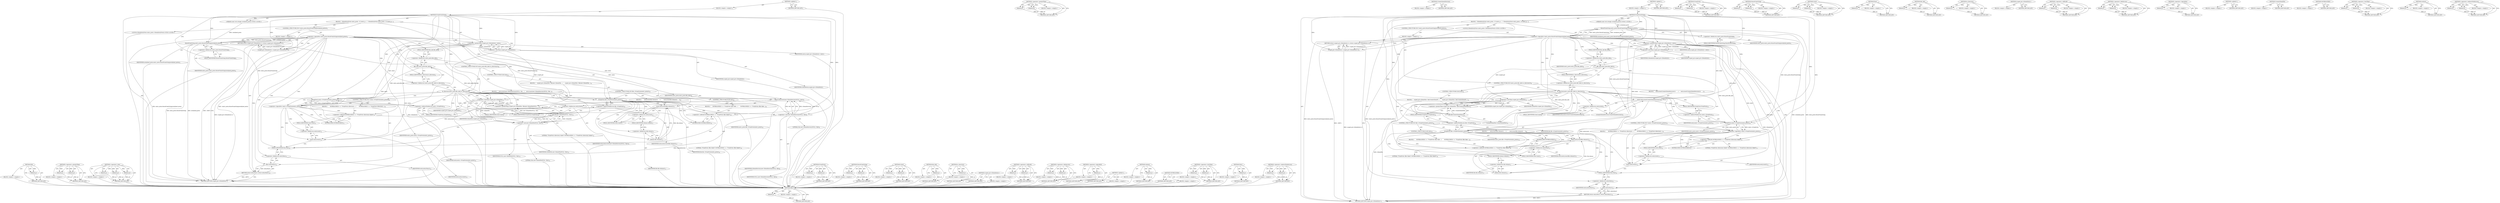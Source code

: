 digraph "&lt;operator&gt;.indirectFieldAccess" {
vulnerable_188 [label=<(METHOD,file)>];
vulnerable_189 [label=<(PARAM,p1)>];
vulnerable_190 [label=<(BLOCK,&lt;empty&gt;,&lt;empty&gt;)>];
vulnerable_191 [label=<(METHOD_RETURN,ANY)>];
vulnerable_141 [label=<(METHOD,&lt;operator&gt;.greaterThan)>];
vulnerable_142 [label=<(PARAM,p1)>];
vulnerable_143 [label=<(PARAM,p2)>];
vulnerable_144 [label=<(BLOCK,&lt;empty&gt;,&lt;empty&gt;)>];
vulnerable_145 [label=<(METHOD_RETURN,ANY)>];
vulnerable_164 [label=<(METHOD,&lt;operator&gt;.new)>];
vulnerable_165 [label=<(PARAM,p1)>];
vulnerable_166 [label=<(PARAM,p2)>];
vulnerable_167 [label=<(PARAM,p3)>];
vulnerable_168 [label=<(BLOCK,&lt;empty&gt;,&lt;empty&gt;)>];
vulnerable_169 [label=<(METHOD_RETURN,ANY)>];
vulnerable_6 [label=<(METHOD,&lt;global&gt;)<SUB>1</SUB>>];
vulnerable_7 [label=<(BLOCK,&lt;empty&gt;,&lt;empty&gt;)<SUB>1</SUB>>];
vulnerable_8 [label=<(METHOD,FromProtoString)<SUB>1</SUB>>];
vulnerable_9 [label="<(PARAM,const std::string&amp; serialized_proto)<SUB>2</SUB>>"];
vulnerable_10 [label=<(BLOCK,{
  GDataEntryProto entry_proto;
  if (!entry_p...,{
  GDataEntryProto entry_proto;
  if (!entry_p...)<SUB>2</SUB>>];
vulnerable_11 [label="<(LOCAL,GDataEntryProto entry_proto: GDataEntryProto)<SUB>3</SUB>>"];
vulnerable_12 [label=<(CONTROL_STRUCTURE,IF,if (!entry_proto.ParseFromString(serialized_proto)))<SUB>4</SUB>>];
vulnerable_13 [label=<(&lt;operator&gt;.logicalNot,!entry_proto.ParseFromString(serialized_proto))<SUB>4</SUB>>];
vulnerable_14 [label=<(ParseFromString,entry_proto.ParseFromString(serialized_proto))<SUB>4</SUB>>];
vulnerable_15 [label=<(&lt;operator&gt;.fieldAccess,entry_proto.ParseFromString)<SUB>4</SUB>>];
vulnerable_16 [label=<(IDENTIFIER,entry_proto,entry_proto.ParseFromString(serialized_proto))<SUB>4</SUB>>];
vulnerable_17 [label=<(FIELD_IDENTIFIER,ParseFromString,ParseFromString)<SUB>4</SUB>>];
vulnerable_18 [label=<(IDENTIFIER,serialized_proto,entry_proto.ParseFromString(serialized_proto))<SUB>4</SUB>>];
vulnerable_19 [label=<(BLOCK,&lt;empty&gt;,&lt;empty&gt;)<SUB>5</SUB>>];
vulnerable_20 [label=<(RETURN,return scoped_ptr&lt;GDataEntry&gt;();,return scoped_ptr&lt;GDataEntry&gt;();)<SUB>5</SUB>>];
vulnerable_21 [label=<(scoped_ptr&lt;GDataEntry&gt;,scoped_ptr&lt;GDataEntry&gt;())<SUB>5</SUB>>];
vulnerable_22 [label=<(&lt;operator&gt;.greaterThan,scoped_ptr&lt;GDataEntry&gt; entry)<SUB>7</SUB>>];
vulnerable_23 [label=<(&lt;operator&gt;.lessThan,scoped_ptr&lt;GDataEntry)<SUB>7</SUB>>];
vulnerable_24 [label=<(IDENTIFIER,scoped_ptr,scoped_ptr&lt;GDataEntry)<SUB>7</SUB>>];
vulnerable_25 [label=<(IDENTIFIER,GDataEntry,scoped_ptr&lt;GDataEntry)<SUB>7</SUB>>];
vulnerable_26 [label=<(IDENTIFIER,entry,scoped_ptr&lt;GDataEntry&gt; entry)<SUB>7</SUB>>];
vulnerable_27 [label=<(CONTROL_STRUCTURE,IF,if (entry_proto.file_info().is_directory()))<SUB>8</SUB>>];
vulnerable_28 [label=<(is_directory,entry_proto.file_info().is_directory())<SUB>8</SUB>>];
vulnerable_29 [label=<(&lt;operator&gt;.fieldAccess,entry_proto.file_info().is_directory)<SUB>8</SUB>>];
vulnerable_30 [label=<(file_info,entry_proto.file_info())<SUB>8</SUB>>];
vulnerable_31 [label=<(&lt;operator&gt;.fieldAccess,entry_proto.file_info)<SUB>8</SUB>>];
vulnerable_32 [label=<(IDENTIFIER,entry_proto,entry_proto.file_info())<SUB>8</SUB>>];
vulnerable_33 [label=<(FIELD_IDENTIFIER,file_info,file_info)<SUB>8</SUB>>];
vulnerable_34 [label=<(FIELD_IDENTIFIER,is_directory,is_directory)<SUB>8</SUB>>];
vulnerable_35 [label=<(BLOCK,{
    entry.reset(new GDataDirectory(NULL, this...,{
    entry.reset(new GDataDirectory(NULL, this...)<SUB>8</SUB>>];
vulnerable_36 [label=<(reset,entry.reset(new GDataDirectory(NULL, this)))<SUB>9</SUB>>];
vulnerable_37 [label=<(&lt;operator&gt;.fieldAccess,entry.reset)<SUB>9</SUB>>];
vulnerable_38 [label=<(IDENTIFIER,entry,entry.reset(new GDataDirectory(NULL, this)))<SUB>9</SUB>>];
vulnerable_39 [label=<(FIELD_IDENTIFIER,reset,reset)<SUB>9</SUB>>];
vulnerable_40 [label=<(&lt;operator&gt;.new,new GDataDirectory(NULL, this))<SUB>9</SUB>>];
vulnerable_41 [label=<(IDENTIFIER,GDataDirectory,new GDataDirectory(NULL, this))<SUB>9</SUB>>];
vulnerable_42 [label=<(IDENTIFIER,NULL,new GDataDirectory(NULL, this))<SUB>9</SUB>>];
vulnerable_43 [label=<(LITERAL,this,new GDataDirectory(NULL, this))<SUB>9</SUB>>];
vulnerable_44 [label=<(CONTROL_STRUCTURE,IF,if (!entry-&gt;FromProto(entry_proto)))<SUB>10</SUB>>];
vulnerable_45 [label=<(&lt;operator&gt;.logicalNot,!entry-&gt;FromProto(entry_proto))<SUB>10</SUB>>];
vulnerable_46 [label=<(FromProto,entry-&gt;FromProto(entry_proto))<SUB>10</SUB>>];
vulnerable_47 [label=<(&lt;operator&gt;.indirectFieldAccess,entry-&gt;FromProto)<SUB>10</SUB>>];
vulnerable_48 [label=<(IDENTIFIER,entry,entry-&gt;FromProto(entry_proto))<SUB>10</SUB>>];
vulnerable_49 [label=<(FIELD_IDENTIFIER,FromProto,FromProto)<SUB>10</SUB>>];
vulnerable_50 [label=<(IDENTIFIER,entry_proto,entry-&gt;FromProto(entry_proto))<SUB>10</SUB>>];
vulnerable_51 [label=<(BLOCK,{
       NOTREACHED() &lt;&lt; &quot;FromProto (directory)...,{
       NOTREACHED() &lt;&lt; &quot;FromProto (directory)...)<SUB>10</SUB>>];
vulnerable_52 [label=<(&lt;operator&gt;.shiftLeft,NOTREACHED() &lt;&lt; &quot;FromProto (directory) failed&quot;)<SUB>11</SUB>>];
vulnerable_53 [label=<(NOTREACHED,NOTREACHED())<SUB>11</SUB>>];
vulnerable_54 [label=<(LITERAL,&quot;FromProto (directory) failed&quot;,NOTREACHED() &lt;&lt; &quot;FromProto (directory) failed&quot;)<SUB>11</SUB>>];
vulnerable_55 [label=<(reset,entry.reset())<SUB>12</SUB>>];
vulnerable_56 [label=<(&lt;operator&gt;.fieldAccess,entry.reset)<SUB>12</SUB>>];
vulnerable_57 [label=<(IDENTIFIER,entry,entry.reset())<SUB>12</SUB>>];
vulnerable_58 [label=<(FIELD_IDENTIFIER,reset,reset)<SUB>12</SUB>>];
vulnerable_59 [label=<(CONTROL_STRUCTURE,ELSE,else)<SUB>14</SUB>>];
vulnerable_60 [label=<(BLOCK,{
    scoped_ptr&lt;GDataFile&gt; file(new GDataFile(...,{
    scoped_ptr&lt;GDataFile&gt; file(new GDataFile(...)<SUB>14</SUB>>];
vulnerable_61 [label=<(&lt;operator&gt;.greaterThan,scoped_ptr&lt;GDataFile&gt; file(new GDataFile(NULL, ...)<SUB>15</SUB>>];
vulnerable_62 [label=<(&lt;operator&gt;.lessThan,scoped_ptr&lt;GDataFile)<SUB>15</SUB>>];
vulnerable_63 [label=<(IDENTIFIER,scoped_ptr,scoped_ptr&lt;GDataFile)<SUB>15</SUB>>];
vulnerable_64 [label=<(IDENTIFIER,GDataFile,scoped_ptr&lt;GDataFile)<SUB>15</SUB>>];
vulnerable_65 [label=<(file,file(new GDataFile(NULL, this)))<SUB>15</SUB>>];
vulnerable_66 [label=<(&lt;operator&gt;.new,new GDataFile(NULL, this))<SUB>15</SUB>>];
vulnerable_67 [label=<(IDENTIFIER,GDataFile,new GDataFile(NULL, this))<SUB>15</SUB>>];
vulnerable_68 [label=<(IDENTIFIER,NULL,new GDataFile(NULL, this))<SUB>15</SUB>>];
vulnerable_69 [label=<(LITERAL,this,new GDataFile(NULL, this))<SUB>15</SUB>>];
vulnerable_70 [label=<(CONTROL_STRUCTURE,IF,if (file-&gt;FromProto(entry_proto)))<SUB>16</SUB>>];
vulnerable_71 [label=<(FromProto,file-&gt;FromProto(entry_proto))<SUB>16</SUB>>];
vulnerable_72 [label=<(&lt;operator&gt;.indirectFieldAccess,file-&gt;FromProto)<SUB>16</SUB>>];
vulnerable_73 [label=<(IDENTIFIER,file,file-&gt;FromProto(entry_proto))<SUB>16</SUB>>];
vulnerable_74 [label=<(FIELD_IDENTIFIER,FromProto,FromProto)<SUB>16</SUB>>];
vulnerable_75 [label=<(IDENTIFIER,entry_proto,file-&gt;FromProto(entry_proto))<SUB>16</SUB>>];
vulnerable_76 [label=<(BLOCK,{
       entry.reset(file.release());
    },{
       entry.reset(file.release());
    })<SUB>16</SUB>>];
vulnerable_77 [label=<(reset,entry.reset(file.release()))<SUB>17</SUB>>];
vulnerable_78 [label=<(&lt;operator&gt;.fieldAccess,entry.reset)<SUB>17</SUB>>];
vulnerable_79 [label=<(IDENTIFIER,entry,entry.reset(file.release()))<SUB>17</SUB>>];
vulnerable_80 [label=<(FIELD_IDENTIFIER,reset,reset)<SUB>17</SUB>>];
vulnerable_81 [label=<(release,file.release())<SUB>17</SUB>>];
vulnerable_82 [label=<(&lt;operator&gt;.fieldAccess,file.release)<SUB>17</SUB>>];
vulnerable_83 [label=<(IDENTIFIER,file,file.release())<SUB>17</SUB>>];
vulnerable_84 [label=<(FIELD_IDENTIFIER,release,release)<SUB>17</SUB>>];
vulnerable_85 [label=<(CONTROL_STRUCTURE,ELSE,else)<SUB>18</SUB>>];
vulnerable_86 [label=<(BLOCK,{
      NOTREACHED() &lt;&lt; &quot;FromProto (file) faile...,{
      NOTREACHED() &lt;&lt; &quot;FromProto (file) faile...)<SUB>18</SUB>>];
vulnerable_87 [label=<(&lt;operator&gt;.shiftLeft,NOTREACHED() &lt;&lt; &quot;FromProto (file) failed&quot;)<SUB>19</SUB>>];
vulnerable_88 [label=<(NOTREACHED,NOTREACHED())<SUB>19</SUB>>];
vulnerable_89 [label=<(LITERAL,&quot;FromProto (file) failed&quot;,NOTREACHED() &lt;&lt; &quot;FromProto (file) failed&quot;)<SUB>19</SUB>>];
vulnerable_90 [label=<(RETURN,return entry.Pass();,return entry.Pass();)<SUB>22</SUB>>];
vulnerable_91 [label=<(Pass,entry.Pass())<SUB>22</SUB>>];
vulnerable_92 [label=<(&lt;operator&gt;.fieldAccess,entry.Pass)<SUB>22</SUB>>];
vulnerable_93 [label=<(IDENTIFIER,entry,entry.Pass())<SUB>22</SUB>>];
vulnerable_94 [label=<(FIELD_IDENTIFIER,Pass,Pass)<SUB>22</SUB>>];
vulnerable_95 [label=<(METHOD_RETURN,scoped_ptr&lt;GDataEntry&gt;)<SUB>1</SUB>>];
vulnerable_97 [label=<(METHOD_RETURN,ANY)<SUB>1</SUB>>];
vulnerable_170 [label=<(METHOD,FromProto)>];
vulnerable_171 [label=<(PARAM,p1)>];
vulnerable_172 [label=<(PARAM,p2)>];
vulnerable_173 [label=<(BLOCK,&lt;empty&gt;,&lt;empty&gt;)>];
vulnerable_174 [label=<(METHOD_RETURN,ANY)>];
vulnerable_128 [label=<(METHOD,ParseFromString)>];
vulnerable_129 [label=<(PARAM,p1)>];
vulnerable_130 [label=<(PARAM,p2)>];
vulnerable_131 [label=<(BLOCK,&lt;empty&gt;,&lt;empty&gt;)>];
vulnerable_132 [label=<(METHOD_RETURN,ANY)>];
vulnerable_159 [label=<(METHOD,reset)>];
vulnerable_160 [label=<(PARAM,p1)>];
vulnerable_161 [label=<(PARAM,p2)>];
vulnerable_162 [label=<(BLOCK,&lt;empty&gt;,&lt;empty&gt;)>];
vulnerable_163 [label=<(METHOD_RETURN,ANY)>];
vulnerable_155 [label=<(METHOD,file_info)>];
vulnerable_156 [label=<(PARAM,p1)>];
vulnerable_157 [label=<(BLOCK,&lt;empty&gt;,&lt;empty&gt;)>];
vulnerable_158 [label=<(METHOD_RETURN,ANY)>];
vulnerable_151 [label=<(METHOD,is_directory)>];
vulnerable_152 [label=<(PARAM,p1)>];
vulnerable_153 [label=<(BLOCK,&lt;empty&gt;,&lt;empty&gt;)>];
vulnerable_154 [label=<(METHOD_RETURN,ANY)>];
vulnerable_138 [label=<(METHOD,scoped_ptr&lt;GDataEntry&gt;)>];
vulnerable_139 [label=<(BLOCK,&lt;empty&gt;,&lt;empty&gt;)>];
vulnerable_140 [label=<(METHOD_RETURN,ANY)>];
vulnerable_180 [label=<(METHOD,&lt;operator&gt;.shiftLeft)>];
vulnerable_181 [label=<(PARAM,p1)>];
vulnerable_182 [label=<(PARAM,p2)>];
vulnerable_183 [label=<(BLOCK,&lt;empty&gt;,&lt;empty&gt;)>];
vulnerable_184 [label=<(METHOD_RETURN,ANY)>];
vulnerable_133 [label=<(METHOD,&lt;operator&gt;.fieldAccess)>];
vulnerable_134 [label=<(PARAM,p1)>];
vulnerable_135 [label=<(PARAM,p2)>];
vulnerable_136 [label=<(BLOCK,&lt;empty&gt;,&lt;empty&gt;)>];
vulnerable_137 [label=<(METHOD_RETURN,ANY)>];
vulnerable_124 [label=<(METHOD,&lt;operator&gt;.logicalNot)>];
vulnerable_125 [label=<(PARAM,p1)>];
vulnerable_126 [label=<(BLOCK,&lt;empty&gt;,&lt;empty&gt;)>];
vulnerable_127 [label=<(METHOD_RETURN,ANY)>];
vulnerable_118 [label=<(METHOD,&lt;global&gt;)<SUB>1</SUB>>];
vulnerable_119 [label=<(BLOCK,&lt;empty&gt;,&lt;empty&gt;)>];
vulnerable_120 [label=<(METHOD_RETURN,ANY)>];
vulnerable_192 [label=<(METHOD,release)>];
vulnerable_193 [label=<(PARAM,p1)>];
vulnerable_194 [label=<(BLOCK,&lt;empty&gt;,&lt;empty&gt;)>];
vulnerable_195 [label=<(METHOD_RETURN,ANY)>];
vulnerable_185 [label=<(METHOD,NOTREACHED)>];
vulnerable_186 [label=<(BLOCK,&lt;empty&gt;,&lt;empty&gt;)>];
vulnerable_187 [label=<(METHOD_RETURN,ANY)>];
vulnerable_146 [label=<(METHOD,&lt;operator&gt;.lessThan)>];
vulnerable_147 [label=<(PARAM,p1)>];
vulnerable_148 [label=<(PARAM,p2)>];
vulnerable_149 [label=<(BLOCK,&lt;empty&gt;,&lt;empty&gt;)>];
vulnerable_150 [label=<(METHOD_RETURN,ANY)>];
vulnerable_196 [label=<(METHOD,Pass)>];
vulnerable_197 [label=<(PARAM,p1)>];
vulnerable_198 [label=<(BLOCK,&lt;empty&gt;,&lt;empty&gt;)>];
vulnerable_199 [label=<(METHOD_RETURN,ANY)>];
vulnerable_175 [label=<(METHOD,&lt;operator&gt;.indirectFieldAccess)>];
vulnerable_176 [label=<(PARAM,p1)>];
vulnerable_177 [label=<(PARAM,p2)>];
vulnerable_178 [label=<(BLOCK,&lt;empty&gt;,&lt;empty&gt;)>];
vulnerable_179 [label=<(METHOD_RETURN,ANY)>];
fixed_175 [label=<(METHOD,file)>];
fixed_176 [label=<(PARAM,p1)>];
fixed_177 [label=<(BLOCK,&lt;empty&gt;,&lt;empty&gt;)>];
fixed_178 [label=<(METHOD_RETURN,ANY)>];
fixed_131 [label=<(METHOD,&lt;operator&gt;.greaterThan)>];
fixed_132 [label=<(PARAM,p1)>];
fixed_133 [label=<(PARAM,p2)>];
fixed_134 [label=<(BLOCK,&lt;empty&gt;,&lt;empty&gt;)>];
fixed_135 [label=<(METHOD_RETURN,ANY)>];
fixed_154 [label=<(METHOD,CreateGDataDirectory)>];
fixed_155 [label=<(BLOCK,&lt;empty&gt;,&lt;empty&gt;)>];
fixed_156 [label=<(METHOD_RETURN,ANY)>];
fixed_6 [label=<(METHOD,&lt;global&gt;)<SUB>1</SUB>>];
fixed_7 [label=<(BLOCK,&lt;empty&gt;,&lt;empty&gt;)<SUB>1</SUB>>];
fixed_8 [label=<(METHOD,FromProtoString)<SUB>1</SUB>>];
fixed_9 [label="<(PARAM,const std::string&amp; serialized_proto)<SUB>2</SUB>>"];
fixed_10 [label=<(BLOCK,{
  GDataEntryProto entry_proto;
  if (!entry_p...,{
  GDataEntryProto entry_proto;
  if (!entry_p...)<SUB>2</SUB>>];
fixed_11 [label="<(LOCAL,GDataEntryProto entry_proto: GDataEntryProto)<SUB>3</SUB>>"];
fixed_12 [label=<(CONTROL_STRUCTURE,IF,if (!entry_proto.ParseFromString(serialized_proto)))<SUB>4</SUB>>];
fixed_13 [label=<(&lt;operator&gt;.logicalNot,!entry_proto.ParseFromString(serialized_proto))<SUB>4</SUB>>];
fixed_14 [label=<(ParseFromString,entry_proto.ParseFromString(serialized_proto))<SUB>4</SUB>>];
fixed_15 [label=<(&lt;operator&gt;.fieldAccess,entry_proto.ParseFromString)<SUB>4</SUB>>];
fixed_16 [label=<(IDENTIFIER,entry_proto,entry_proto.ParseFromString(serialized_proto))<SUB>4</SUB>>];
fixed_17 [label=<(FIELD_IDENTIFIER,ParseFromString,ParseFromString)<SUB>4</SUB>>];
fixed_18 [label=<(IDENTIFIER,serialized_proto,entry_proto.ParseFromString(serialized_proto))<SUB>4</SUB>>];
fixed_19 [label=<(BLOCK,&lt;empty&gt;,&lt;empty&gt;)<SUB>5</SUB>>];
fixed_20 [label=<(RETURN,return scoped_ptr&lt;GDataEntry&gt;();,return scoped_ptr&lt;GDataEntry&gt;();)<SUB>5</SUB>>];
fixed_21 [label=<(scoped_ptr&lt;GDataEntry&gt;,scoped_ptr&lt;GDataEntry&gt;())<SUB>5</SUB>>];
fixed_22 [label=<(&lt;operator&gt;.greaterThan,scoped_ptr&lt;GDataEntry&gt; entry)<SUB>7</SUB>>];
fixed_23 [label=<(&lt;operator&gt;.lessThan,scoped_ptr&lt;GDataEntry)<SUB>7</SUB>>];
fixed_24 [label=<(IDENTIFIER,scoped_ptr,scoped_ptr&lt;GDataEntry)<SUB>7</SUB>>];
fixed_25 [label=<(IDENTIFIER,GDataEntry,scoped_ptr&lt;GDataEntry)<SUB>7</SUB>>];
fixed_26 [label=<(IDENTIFIER,entry,scoped_ptr&lt;GDataEntry&gt; entry)<SUB>7</SUB>>];
fixed_27 [label=<(CONTROL_STRUCTURE,IF,if (entry_proto.file_info().is_directory()))<SUB>8</SUB>>];
fixed_28 [label=<(is_directory,entry_proto.file_info().is_directory())<SUB>8</SUB>>];
fixed_29 [label=<(&lt;operator&gt;.fieldAccess,entry_proto.file_info().is_directory)<SUB>8</SUB>>];
fixed_30 [label=<(file_info,entry_proto.file_info())<SUB>8</SUB>>];
fixed_31 [label=<(&lt;operator&gt;.fieldAccess,entry_proto.file_info)<SUB>8</SUB>>];
fixed_32 [label=<(IDENTIFIER,entry_proto,entry_proto.file_info())<SUB>8</SUB>>];
fixed_33 [label=<(FIELD_IDENTIFIER,file_info,file_info)<SUB>8</SUB>>];
fixed_34 [label=<(FIELD_IDENTIFIER,is_directory,is_directory)<SUB>8</SUB>>];
fixed_35 [label=<(BLOCK,{
    entry.reset(CreateGDataDirectory());
    ...,{
    entry.reset(CreateGDataDirectory());
    ...)<SUB>8</SUB>>];
fixed_36 [label=<(reset,entry.reset(CreateGDataDirectory()))<SUB>9</SUB>>];
fixed_37 [label=<(&lt;operator&gt;.fieldAccess,entry.reset)<SUB>9</SUB>>];
fixed_38 [label=<(IDENTIFIER,entry,entry.reset(CreateGDataDirectory()))<SUB>9</SUB>>];
fixed_39 [label=<(FIELD_IDENTIFIER,reset,reset)<SUB>9</SUB>>];
fixed_40 [label=<(CreateGDataDirectory,CreateGDataDirectory())<SUB>9</SUB>>];
fixed_41 [label=<(CONTROL_STRUCTURE,IF,if (!entry-&gt;FromProto(entry_proto)))<SUB>10</SUB>>];
fixed_42 [label=<(&lt;operator&gt;.logicalNot,!entry-&gt;FromProto(entry_proto))<SUB>10</SUB>>];
fixed_43 [label=<(FromProto,entry-&gt;FromProto(entry_proto))<SUB>10</SUB>>];
fixed_44 [label=<(&lt;operator&gt;.indirectFieldAccess,entry-&gt;FromProto)<SUB>10</SUB>>];
fixed_45 [label=<(IDENTIFIER,entry,entry-&gt;FromProto(entry_proto))<SUB>10</SUB>>];
fixed_46 [label=<(FIELD_IDENTIFIER,FromProto,FromProto)<SUB>10</SUB>>];
fixed_47 [label=<(IDENTIFIER,entry_proto,entry-&gt;FromProto(entry_proto))<SUB>10</SUB>>];
fixed_48 [label=<(BLOCK,{
       NOTREACHED() &lt;&lt; &quot;FromProto (directory)...,{
       NOTREACHED() &lt;&lt; &quot;FromProto (directory)...)<SUB>10</SUB>>];
fixed_49 [label=<(&lt;operator&gt;.shiftLeft,NOTREACHED() &lt;&lt; &quot;FromProto (directory) failed&quot;)<SUB>11</SUB>>];
fixed_50 [label=<(NOTREACHED,NOTREACHED())<SUB>11</SUB>>];
fixed_51 [label=<(LITERAL,&quot;FromProto (directory) failed&quot;,NOTREACHED() &lt;&lt; &quot;FromProto (directory) failed&quot;)<SUB>11</SUB>>];
fixed_52 [label=<(reset,entry.reset())<SUB>12</SUB>>];
fixed_53 [label=<(&lt;operator&gt;.fieldAccess,entry.reset)<SUB>12</SUB>>];
fixed_54 [label=<(IDENTIFIER,entry,entry.reset())<SUB>12</SUB>>];
fixed_55 [label=<(FIELD_IDENTIFIER,reset,reset)<SUB>12</SUB>>];
fixed_56 [label=<(CONTROL_STRUCTURE,ELSE,else)<SUB>14</SUB>>];
fixed_57 [label=<(BLOCK,{
    scoped_ptr&lt;GDataFile&gt; file(CreateGDataFil...,{
    scoped_ptr&lt;GDataFile&gt; file(CreateGDataFil...)<SUB>14</SUB>>];
fixed_58 [label=<(&lt;operator&gt;.greaterThan,scoped_ptr&lt;GDataFile&gt; file(CreateGDataFile()))<SUB>15</SUB>>];
fixed_59 [label=<(&lt;operator&gt;.lessThan,scoped_ptr&lt;GDataFile)<SUB>15</SUB>>];
fixed_60 [label=<(IDENTIFIER,scoped_ptr,scoped_ptr&lt;GDataFile)<SUB>15</SUB>>];
fixed_61 [label=<(IDENTIFIER,GDataFile,scoped_ptr&lt;GDataFile)<SUB>15</SUB>>];
fixed_62 [label=<(file,file(CreateGDataFile()))<SUB>15</SUB>>];
fixed_63 [label=<(CreateGDataFile,CreateGDataFile())<SUB>15</SUB>>];
fixed_64 [label=<(CONTROL_STRUCTURE,IF,if (file-&gt;FromProto(entry_proto)))<SUB>16</SUB>>];
fixed_65 [label=<(FromProto,file-&gt;FromProto(entry_proto))<SUB>16</SUB>>];
fixed_66 [label=<(&lt;operator&gt;.indirectFieldAccess,file-&gt;FromProto)<SUB>16</SUB>>];
fixed_67 [label=<(IDENTIFIER,file,file-&gt;FromProto(entry_proto))<SUB>16</SUB>>];
fixed_68 [label=<(FIELD_IDENTIFIER,FromProto,FromProto)<SUB>16</SUB>>];
fixed_69 [label=<(IDENTIFIER,entry_proto,file-&gt;FromProto(entry_proto))<SUB>16</SUB>>];
fixed_70 [label=<(BLOCK,{
       entry.reset(file.release());
    },{
       entry.reset(file.release());
    })<SUB>16</SUB>>];
fixed_71 [label=<(reset,entry.reset(file.release()))<SUB>17</SUB>>];
fixed_72 [label=<(&lt;operator&gt;.fieldAccess,entry.reset)<SUB>17</SUB>>];
fixed_73 [label=<(IDENTIFIER,entry,entry.reset(file.release()))<SUB>17</SUB>>];
fixed_74 [label=<(FIELD_IDENTIFIER,reset,reset)<SUB>17</SUB>>];
fixed_75 [label=<(release,file.release())<SUB>17</SUB>>];
fixed_76 [label=<(&lt;operator&gt;.fieldAccess,file.release)<SUB>17</SUB>>];
fixed_77 [label=<(IDENTIFIER,file,file.release())<SUB>17</SUB>>];
fixed_78 [label=<(FIELD_IDENTIFIER,release,release)<SUB>17</SUB>>];
fixed_79 [label=<(CONTROL_STRUCTURE,ELSE,else)<SUB>18</SUB>>];
fixed_80 [label=<(BLOCK,{
      NOTREACHED() &lt;&lt; &quot;FromProto (file) faile...,{
      NOTREACHED() &lt;&lt; &quot;FromProto (file) faile...)<SUB>18</SUB>>];
fixed_81 [label=<(&lt;operator&gt;.shiftLeft,NOTREACHED() &lt;&lt; &quot;FromProto (file) failed&quot;)<SUB>19</SUB>>];
fixed_82 [label=<(NOTREACHED,NOTREACHED())<SUB>19</SUB>>];
fixed_83 [label=<(LITERAL,&quot;FromProto (file) failed&quot;,NOTREACHED() &lt;&lt; &quot;FromProto (file) failed&quot;)<SUB>19</SUB>>];
fixed_84 [label=<(RETURN,return entry.Pass();,return entry.Pass();)<SUB>22</SUB>>];
fixed_85 [label=<(Pass,entry.Pass())<SUB>22</SUB>>];
fixed_86 [label=<(&lt;operator&gt;.fieldAccess,entry.Pass)<SUB>22</SUB>>];
fixed_87 [label=<(IDENTIFIER,entry,entry.Pass())<SUB>22</SUB>>];
fixed_88 [label=<(FIELD_IDENTIFIER,Pass,Pass)<SUB>22</SUB>>];
fixed_89 [label=<(METHOD_RETURN,scoped_ptr&lt;GDataEntry&gt;)<SUB>1</SUB>>];
fixed_91 [label=<(METHOD_RETURN,ANY)<SUB>1</SUB>>];
fixed_157 [label=<(METHOD,FromProto)>];
fixed_158 [label=<(PARAM,p1)>];
fixed_159 [label=<(PARAM,p2)>];
fixed_160 [label=<(BLOCK,&lt;empty&gt;,&lt;empty&gt;)>];
fixed_161 [label=<(METHOD_RETURN,ANY)>];
fixed_118 [label=<(METHOD,ParseFromString)>];
fixed_119 [label=<(PARAM,p1)>];
fixed_120 [label=<(PARAM,p2)>];
fixed_121 [label=<(BLOCK,&lt;empty&gt;,&lt;empty&gt;)>];
fixed_122 [label=<(METHOD_RETURN,ANY)>];
fixed_149 [label=<(METHOD,reset)>];
fixed_150 [label=<(PARAM,p1)>];
fixed_151 [label=<(PARAM,p2)>];
fixed_152 [label=<(BLOCK,&lt;empty&gt;,&lt;empty&gt;)>];
fixed_153 [label=<(METHOD_RETURN,ANY)>];
fixed_186 [label=<(METHOD,Pass)>];
fixed_187 [label=<(PARAM,p1)>];
fixed_188 [label=<(BLOCK,&lt;empty&gt;,&lt;empty&gt;)>];
fixed_189 [label=<(METHOD_RETURN,ANY)>];
fixed_145 [label=<(METHOD,file_info)>];
fixed_146 [label=<(PARAM,p1)>];
fixed_147 [label=<(BLOCK,&lt;empty&gt;,&lt;empty&gt;)>];
fixed_148 [label=<(METHOD_RETURN,ANY)>];
fixed_141 [label=<(METHOD,is_directory)>];
fixed_142 [label=<(PARAM,p1)>];
fixed_143 [label=<(BLOCK,&lt;empty&gt;,&lt;empty&gt;)>];
fixed_144 [label=<(METHOD_RETURN,ANY)>];
fixed_128 [label=<(METHOD,scoped_ptr&lt;GDataEntry&gt;)>];
fixed_129 [label=<(BLOCK,&lt;empty&gt;,&lt;empty&gt;)>];
fixed_130 [label=<(METHOD_RETURN,ANY)>];
fixed_167 [label=<(METHOD,&lt;operator&gt;.shiftLeft)>];
fixed_168 [label=<(PARAM,p1)>];
fixed_169 [label=<(PARAM,p2)>];
fixed_170 [label=<(BLOCK,&lt;empty&gt;,&lt;empty&gt;)>];
fixed_171 [label=<(METHOD_RETURN,ANY)>];
fixed_123 [label=<(METHOD,&lt;operator&gt;.fieldAccess)>];
fixed_124 [label=<(PARAM,p1)>];
fixed_125 [label=<(PARAM,p2)>];
fixed_126 [label=<(BLOCK,&lt;empty&gt;,&lt;empty&gt;)>];
fixed_127 [label=<(METHOD_RETURN,ANY)>];
fixed_114 [label=<(METHOD,&lt;operator&gt;.logicalNot)>];
fixed_115 [label=<(PARAM,p1)>];
fixed_116 [label=<(BLOCK,&lt;empty&gt;,&lt;empty&gt;)>];
fixed_117 [label=<(METHOD_RETURN,ANY)>];
fixed_108 [label=<(METHOD,&lt;global&gt;)<SUB>1</SUB>>];
fixed_109 [label=<(BLOCK,&lt;empty&gt;,&lt;empty&gt;)>];
fixed_110 [label=<(METHOD_RETURN,ANY)>];
fixed_179 [label=<(METHOD,CreateGDataFile)>];
fixed_180 [label=<(BLOCK,&lt;empty&gt;,&lt;empty&gt;)>];
fixed_181 [label=<(METHOD_RETURN,ANY)>];
fixed_172 [label=<(METHOD,NOTREACHED)>];
fixed_173 [label=<(BLOCK,&lt;empty&gt;,&lt;empty&gt;)>];
fixed_174 [label=<(METHOD_RETURN,ANY)>];
fixed_136 [label=<(METHOD,&lt;operator&gt;.lessThan)>];
fixed_137 [label=<(PARAM,p1)>];
fixed_138 [label=<(PARAM,p2)>];
fixed_139 [label=<(BLOCK,&lt;empty&gt;,&lt;empty&gt;)>];
fixed_140 [label=<(METHOD_RETURN,ANY)>];
fixed_182 [label=<(METHOD,release)>];
fixed_183 [label=<(PARAM,p1)>];
fixed_184 [label=<(BLOCK,&lt;empty&gt;,&lt;empty&gt;)>];
fixed_185 [label=<(METHOD_RETURN,ANY)>];
fixed_162 [label=<(METHOD,&lt;operator&gt;.indirectFieldAccess)>];
fixed_163 [label=<(PARAM,p1)>];
fixed_164 [label=<(PARAM,p2)>];
fixed_165 [label=<(BLOCK,&lt;empty&gt;,&lt;empty&gt;)>];
fixed_166 [label=<(METHOD_RETURN,ANY)>];
vulnerable_188 -> vulnerable_189  [key=0, label="AST: "];
vulnerable_188 -> vulnerable_189  [key=1, label="DDG: "];
vulnerable_188 -> vulnerable_190  [key=0, label="AST: "];
vulnerable_188 -> vulnerable_191  [key=0, label="AST: "];
vulnerable_188 -> vulnerable_191  [key=1, label="CFG: "];
vulnerable_189 -> vulnerable_191  [key=0, label="DDG: p1"];
vulnerable_190 -> fixed_175  [key=0];
vulnerable_191 -> fixed_175  [key=0];
vulnerable_141 -> vulnerable_142  [key=0, label="AST: "];
vulnerable_141 -> vulnerable_142  [key=1, label="DDG: "];
vulnerable_141 -> vulnerable_144  [key=0, label="AST: "];
vulnerable_141 -> vulnerable_143  [key=0, label="AST: "];
vulnerable_141 -> vulnerable_143  [key=1, label="DDG: "];
vulnerable_141 -> vulnerable_145  [key=0, label="AST: "];
vulnerable_141 -> vulnerable_145  [key=1, label="CFG: "];
vulnerable_142 -> vulnerable_145  [key=0, label="DDG: p1"];
vulnerable_143 -> vulnerable_145  [key=0, label="DDG: p2"];
vulnerable_144 -> fixed_175  [key=0];
vulnerable_145 -> fixed_175  [key=0];
vulnerable_164 -> vulnerable_165  [key=0, label="AST: "];
vulnerable_164 -> vulnerable_165  [key=1, label="DDG: "];
vulnerable_164 -> vulnerable_168  [key=0, label="AST: "];
vulnerable_164 -> vulnerable_166  [key=0, label="AST: "];
vulnerable_164 -> vulnerable_166  [key=1, label="DDG: "];
vulnerable_164 -> vulnerable_169  [key=0, label="AST: "];
vulnerable_164 -> vulnerable_169  [key=1, label="CFG: "];
vulnerable_164 -> vulnerable_167  [key=0, label="AST: "];
vulnerable_164 -> vulnerable_167  [key=1, label="DDG: "];
vulnerable_165 -> vulnerable_169  [key=0, label="DDG: p1"];
vulnerable_166 -> vulnerable_169  [key=0, label="DDG: p2"];
vulnerable_167 -> vulnerable_169  [key=0, label="DDG: p3"];
vulnerable_168 -> fixed_175  [key=0];
vulnerable_169 -> fixed_175  [key=0];
vulnerable_6 -> vulnerable_7  [key=0, label="AST: "];
vulnerable_6 -> vulnerable_97  [key=0, label="AST: "];
vulnerable_6 -> vulnerable_97  [key=1, label="CFG: "];
vulnerable_7 -> vulnerable_8  [key=0, label="AST: "];
vulnerable_8 -> vulnerable_9  [key=0, label="AST: "];
vulnerable_8 -> vulnerable_9  [key=1, label="DDG: "];
vulnerable_8 -> vulnerable_10  [key=0, label="AST: "];
vulnerable_8 -> vulnerable_95  [key=0, label="AST: "];
vulnerable_8 -> vulnerable_17  [key=0, label="CFG: "];
vulnerable_8 -> vulnerable_22  [key=0, label="DDG: "];
vulnerable_8 -> vulnerable_23  [key=0, label="DDG: "];
vulnerable_8 -> vulnerable_14  [key=0, label="DDG: "];
vulnerable_8 -> vulnerable_21  [key=0, label="DDG: "];
vulnerable_8 -> vulnerable_40  [key=0, label="DDG: "];
vulnerable_8 -> vulnerable_46  [key=0, label="DDG: "];
vulnerable_8 -> vulnerable_52  [key=0, label="DDG: "];
vulnerable_8 -> vulnerable_62  [key=0, label="DDG: "];
vulnerable_8 -> vulnerable_71  [key=0, label="DDG: "];
vulnerable_8 -> vulnerable_66  [key=0, label="DDG: "];
vulnerable_8 -> vulnerable_87  [key=0, label="DDG: "];
vulnerable_9 -> vulnerable_14  [key=0, label="DDG: serialized_proto"];
vulnerable_10 -> vulnerable_11  [key=0, label="AST: "];
vulnerable_10 -> vulnerable_12  [key=0, label="AST: "];
vulnerable_10 -> vulnerable_22  [key=0, label="AST: "];
vulnerable_10 -> vulnerable_27  [key=0, label="AST: "];
vulnerable_10 -> vulnerable_90  [key=0, label="AST: "];
vulnerable_11 -> fixed_175  [key=0];
vulnerable_12 -> vulnerable_13  [key=0, label="AST: "];
vulnerable_12 -> vulnerable_19  [key=0, label="AST: "];
vulnerable_13 -> vulnerable_14  [key=0, label="AST: "];
vulnerable_13 -> vulnerable_21  [key=0, label="CFG: "];
vulnerable_13 -> vulnerable_21  [key=1, label="CDG: "];
vulnerable_13 -> vulnerable_23  [key=0, label="CFG: "];
vulnerable_13 -> vulnerable_23  [key=1, label="CDG: "];
vulnerable_13 -> vulnerable_95  [key=0, label="DDG: entry_proto.ParseFromString(serialized_proto)"];
vulnerable_13 -> vulnerable_95  [key=1, label="DDG: !entry_proto.ParseFromString(serialized_proto)"];
vulnerable_13 -> vulnerable_30  [key=0, label="CDG: "];
vulnerable_13 -> vulnerable_34  [key=0, label="CDG: "];
vulnerable_13 -> vulnerable_94  [key=0, label="CDG: "];
vulnerable_13 -> vulnerable_28  [key=0, label="CDG: "];
vulnerable_13 -> vulnerable_20  [key=0, label="CDG: "];
vulnerable_13 -> vulnerable_22  [key=0, label="CDG: "];
vulnerable_13 -> vulnerable_92  [key=0, label="CDG: "];
vulnerable_13 -> vulnerable_29  [key=0, label="CDG: "];
vulnerable_13 -> vulnerable_91  [key=0, label="CDG: "];
vulnerable_13 -> vulnerable_90  [key=0, label="CDG: "];
vulnerable_13 -> vulnerable_33  [key=0, label="CDG: "];
vulnerable_13 -> vulnerable_31  [key=0, label="CDG: "];
vulnerable_14 -> vulnerable_15  [key=0, label="AST: "];
vulnerable_14 -> vulnerable_18  [key=0, label="AST: "];
vulnerable_14 -> vulnerable_13  [key=0, label="CFG: "];
vulnerable_14 -> vulnerable_13  [key=1, label="DDG: entry_proto.ParseFromString"];
vulnerable_14 -> vulnerable_13  [key=2, label="DDG: serialized_proto"];
vulnerable_14 -> vulnerable_95  [key=0, label="DDG: entry_proto.ParseFromString"];
vulnerable_14 -> vulnerable_95  [key=1, label="DDG: serialized_proto"];
vulnerable_14 -> vulnerable_46  [key=0, label="DDG: entry_proto.ParseFromString"];
vulnerable_14 -> vulnerable_71  [key=0, label="DDG: entry_proto.ParseFromString"];
vulnerable_15 -> vulnerable_16  [key=0, label="AST: "];
vulnerable_15 -> vulnerable_17  [key=0, label="AST: "];
vulnerable_15 -> vulnerable_14  [key=0, label="CFG: "];
vulnerable_16 -> fixed_175  [key=0];
vulnerable_17 -> vulnerable_15  [key=0, label="CFG: "];
vulnerable_18 -> fixed_175  [key=0];
vulnerable_19 -> vulnerable_20  [key=0, label="AST: "];
vulnerable_20 -> vulnerable_21  [key=0, label="AST: "];
vulnerable_20 -> vulnerable_95  [key=0, label="CFG: "];
vulnerable_20 -> vulnerable_95  [key=1, label="DDG: &lt;RET&gt;"];
vulnerable_21 -> vulnerable_20  [key=0, label="CFG: "];
vulnerable_21 -> vulnerable_20  [key=1, label="DDG: scoped_ptr&lt;GDataEntry&gt;()"];
vulnerable_21 -> vulnerable_95  [key=0, label="DDG: scoped_ptr&lt;GDataEntry&gt;()"];
vulnerable_22 -> vulnerable_23  [key=0, label="AST: "];
vulnerable_22 -> vulnerable_26  [key=0, label="AST: "];
vulnerable_22 -> vulnerable_33  [key=0, label="CFG: "];
vulnerable_22 -> vulnerable_91  [key=0, label="DDG: entry"];
vulnerable_22 -> vulnerable_36  [key=0, label="DDG: entry"];
vulnerable_22 -> vulnerable_46  [key=0, label="DDG: entry"];
vulnerable_22 -> vulnerable_55  [key=0, label="DDG: entry"];
vulnerable_22 -> vulnerable_77  [key=0, label="DDG: entry"];
vulnerable_23 -> vulnerable_24  [key=0, label="AST: "];
vulnerable_23 -> vulnerable_25  [key=0, label="AST: "];
vulnerable_23 -> vulnerable_22  [key=0, label="CFG: "];
vulnerable_23 -> vulnerable_22  [key=1, label="DDG: scoped_ptr"];
vulnerable_23 -> vulnerable_22  [key=2, label="DDG: GDataEntry"];
vulnerable_23 -> vulnerable_95  [key=0, label="DDG: GDataEntry"];
vulnerable_23 -> vulnerable_62  [key=0, label="DDG: scoped_ptr"];
vulnerable_24 -> fixed_175  [key=0];
vulnerable_25 -> fixed_175  [key=0];
vulnerable_26 -> fixed_175  [key=0];
vulnerable_27 -> vulnerable_28  [key=0, label="AST: "];
vulnerable_27 -> vulnerable_35  [key=0, label="AST: "];
vulnerable_27 -> vulnerable_59  [key=0, label="AST: "];
vulnerable_28 -> vulnerable_29  [key=0, label="AST: "];
vulnerable_28 -> vulnerable_39  [key=0, label="CFG: "];
vulnerable_28 -> vulnerable_39  [key=1, label="CDG: "];
vulnerable_28 -> vulnerable_62  [key=0, label="CFG: "];
vulnerable_28 -> vulnerable_62  [key=1, label="CDG: "];
vulnerable_28 -> vulnerable_47  [key=0, label="CDG: "];
vulnerable_28 -> vulnerable_49  [key=0, label="CDG: "];
vulnerable_28 -> vulnerable_66  [key=0, label="CDG: "];
vulnerable_28 -> vulnerable_37  [key=0, label="CDG: "];
vulnerable_28 -> vulnerable_46  [key=0, label="CDG: "];
vulnerable_28 -> vulnerable_72  [key=0, label="CDG: "];
vulnerable_28 -> vulnerable_74  [key=0, label="CDG: "];
vulnerable_28 -> vulnerable_45  [key=0, label="CDG: "];
vulnerable_28 -> vulnerable_40  [key=0, label="CDG: "];
vulnerable_28 -> vulnerable_65  [key=0, label="CDG: "];
vulnerable_28 -> vulnerable_61  [key=0, label="CDG: "];
vulnerable_28 -> vulnerable_71  [key=0, label="CDG: "];
vulnerable_28 -> vulnerable_36  [key=0, label="CDG: "];
vulnerable_29 -> vulnerable_30  [key=0, label="AST: "];
vulnerable_29 -> vulnerable_34  [key=0, label="AST: "];
vulnerable_29 -> vulnerable_28  [key=0, label="CFG: "];
vulnerable_30 -> vulnerable_31  [key=0, label="AST: "];
vulnerable_30 -> vulnerable_34  [key=0, label="CFG: "];
vulnerable_30 -> vulnerable_46  [key=0, label="DDG: entry_proto.file_info"];
vulnerable_30 -> vulnerable_71  [key=0, label="DDG: entry_proto.file_info"];
vulnerable_31 -> vulnerable_32  [key=0, label="AST: "];
vulnerable_31 -> vulnerable_33  [key=0, label="AST: "];
vulnerable_31 -> vulnerable_30  [key=0, label="CFG: "];
vulnerable_32 -> fixed_175  [key=0];
vulnerable_33 -> vulnerable_31  [key=0, label="CFG: "];
vulnerable_34 -> vulnerable_29  [key=0, label="CFG: "];
vulnerable_35 -> vulnerable_36  [key=0, label="AST: "];
vulnerable_35 -> vulnerable_44  [key=0, label="AST: "];
vulnerable_36 -> vulnerable_37  [key=0, label="AST: "];
vulnerable_36 -> vulnerable_40  [key=0, label="AST: "];
vulnerable_36 -> vulnerable_49  [key=0, label="CFG: "];
vulnerable_36 -> vulnerable_55  [key=0, label="DDG: entry.reset"];
vulnerable_37 -> vulnerable_38  [key=0, label="AST: "];
vulnerable_37 -> vulnerable_39  [key=0, label="AST: "];
vulnerable_37 -> vulnerable_40  [key=0, label="CFG: "];
vulnerable_38 -> fixed_175  [key=0];
vulnerable_39 -> vulnerable_37  [key=0, label="CFG: "];
vulnerable_40 -> vulnerable_41  [key=0, label="AST: "];
vulnerable_40 -> vulnerable_42  [key=0, label="AST: "];
vulnerable_40 -> vulnerable_43  [key=0, label="AST: "];
vulnerable_40 -> vulnerable_36  [key=0, label="CFG: "];
vulnerable_40 -> vulnerable_36  [key=1, label="DDG: GDataDirectory"];
vulnerable_40 -> vulnerable_36  [key=2, label="DDG: NULL"];
vulnerable_40 -> vulnerable_36  [key=3, label="DDG: this"];
vulnerable_40 -> vulnerable_95  [key=0, label="DDG: GDataDirectory"];
vulnerable_41 -> fixed_175  [key=0];
vulnerable_42 -> fixed_175  [key=0];
vulnerable_43 -> fixed_175  [key=0];
vulnerable_44 -> vulnerable_45  [key=0, label="AST: "];
vulnerable_44 -> vulnerable_51  [key=0, label="AST: "];
vulnerable_45 -> vulnerable_46  [key=0, label="AST: "];
vulnerable_45 -> vulnerable_53  [key=0, label="CFG: "];
vulnerable_45 -> vulnerable_53  [key=1, label="CDG: "];
vulnerable_45 -> vulnerable_94  [key=0, label="CFG: "];
vulnerable_45 -> vulnerable_52  [key=0, label="CDG: "];
vulnerable_45 -> vulnerable_56  [key=0, label="CDG: "];
vulnerable_45 -> vulnerable_58  [key=0, label="CDG: "];
vulnerable_45 -> vulnerable_55  [key=0, label="CDG: "];
vulnerable_46 -> vulnerable_47  [key=0, label="AST: "];
vulnerable_46 -> vulnerable_50  [key=0, label="AST: "];
vulnerable_46 -> vulnerable_45  [key=0, label="CFG: "];
vulnerable_46 -> vulnerable_45  [key=1, label="DDG: entry-&gt;FromProto"];
vulnerable_46 -> vulnerable_45  [key=2, label="DDG: entry_proto"];
vulnerable_47 -> vulnerable_48  [key=0, label="AST: "];
vulnerable_47 -> vulnerable_49  [key=0, label="AST: "];
vulnerable_47 -> vulnerable_46  [key=0, label="CFG: "];
vulnerable_48 -> fixed_175  [key=0];
vulnerable_49 -> vulnerable_47  [key=0, label="CFG: "];
vulnerable_50 -> fixed_175  [key=0];
vulnerable_51 -> vulnerable_52  [key=0, label="AST: "];
vulnerable_51 -> vulnerable_55  [key=0, label="AST: "];
vulnerable_52 -> vulnerable_53  [key=0, label="AST: "];
vulnerable_52 -> vulnerable_54  [key=0, label="AST: "];
vulnerable_52 -> vulnerable_58  [key=0, label="CFG: "];
vulnerable_53 -> vulnerable_52  [key=0, label="CFG: "];
vulnerable_54 -> fixed_175  [key=0];
vulnerable_55 -> vulnerable_56  [key=0, label="AST: "];
vulnerable_55 -> vulnerable_94  [key=0, label="CFG: "];
vulnerable_56 -> vulnerable_57  [key=0, label="AST: "];
vulnerable_56 -> vulnerable_58  [key=0, label="AST: "];
vulnerable_56 -> vulnerable_55  [key=0, label="CFG: "];
vulnerable_57 -> fixed_175  [key=0];
vulnerable_58 -> vulnerable_56  [key=0, label="CFG: "];
vulnerable_59 -> vulnerable_60  [key=0, label="AST: "];
vulnerable_60 -> vulnerable_61  [key=0, label="AST: "];
vulnerable_60 -> vulnerable_70  [key=0, label="AST: "];
vulnerable_61 -> vulnerable_62  [key=0, label="AST: "];
vulnerable_61 -> vulnerable_65  [key=0, label="AST: "];
vulnerable_61 -> vulnerable_74  [key=0, label="CFG: "];
vulnerable_62 -> vulnerable_63  [key=0, label="AST: "];
vulnerable_62 -> vulnerable_64  [key=0, label="AST: "];
vulnerable_62 -> vulnerable_66  [key=0, label="CFG: "];
vulnerable_62 -> vulnerable_66  [key=1, label="DDG: GDataFile"];
vulnerable_62 -> vulnerable_61  [key=0, label="DDG: scoped_ptr"];
vulnerable_62 -> vulnerable_61  [key=1, label="DDG: GDataFile"];
vulnerable_63 -> fixed_175  [key=0];
vulnerable_64 -> fixed_175  [key=0];
vulnerable_65 -> vulnerable_66  [key=0, label="AST: "];
vulnerable_65 -> vulnerable_61  [key=0, label="CFG: "];
vulnerable_65 -> vulnerable_61  [key=1, label="DDG: new GDataFile(NULL, this)"];
vulnerable_66 -> vulnerable_67  [key=0, label="AST: "];
vulnerable_66 -> vulnerable_68  [key=0, label="AST: "];
vulnerable_66 -> vulnerable_69  [key=0, label="AST: "];
vulnerable_66 -> vulnerable_65  [key=0, label="CFG: "];
vulnerable_66 -> vulnerable_65  [key=1, label="DDG: GDataFile"];
vulnerable_66 -> vulnerable_65  [key=2, label="DDG: NULL"];
vulnerable_66 -> vulnerable_65  [key=3, label="DDG: this"];
vulnerable_67 -> fixed_175  [key=0];
vulnerable_68 -> fixed_175  [key=0];
vulnerable_69 -> fixed_175  [key=0];
vulnerable_70 -> vulnerable_71  [key=0, label="AST: "];
vulnerable_70 -> vulnerable_76  [key=0, label="AST: "];
vulnerable_70 -> vulnerable_85  [key=0, label="AST: "];
vulnerable_71 -> vulnerable_72  [key=0, label="AST: "];
vulnerable_71 -> vulnerable_75  [key=0, label="AST: "];
vulnerable_71 -> vulnerable_88  [key=0, label="CFG: "];
vulnerable_71 -> vulnerable_88  [key=1, label="CDG: "];
vulnerable_71 -> vulnerable_80  [key=0, label="CFG: "];
vulnerable_71 -> vulnerable_80  [key=1, label="CDG: "];
vulnerable_71 -> vulnerable_77  [key=0, label="CDG: "];
vulnerable_71 -> vulnerable_81  [key=0, label="CDG: "];
vulnerable_71 -> vulnerable_84  [key=0, label="CDG: "];
vulnerable_71 -> vulnerable_87  [key=0, label="CDG: "];
vulnerable_71 -> vulnerable_82  [key=0, label="CDG: "];
vulnerable_71 -> vulnerable_78  [key=0, label="CDG: "];
vulnerable_72 -> vulnerable_73  [key=0, label="AST: "];
vulnerable_72 -> vulnerable_74  [key=0, label="AST: "];
vulnerable_72 -> vulnerable_71  [key=0, label="CFG: "];
vulnerable_73 -> fixed_175  [key=0];
vulnerable_74 -> vulnerable_72  [key=0, label="CFG: "];
vulnerable_75 -> fixed_175  [key=0];
vulnerable_76 -> vulnerable_77  [key=0, label="AST: "];
vulnerable_77 -> vulnerable_78  [key=0, label="AST: "];
vulnerable_77 -> vulnerable_81  [key=0, label="AST: "];
vulnerable_77 -> vulnerable_94  [key=0, label="CFG: "];
vulnerable_78 -> vulnerable_79  [key=0, label="AST: "];
vulnerable_78 -> vulnerable_80  [key=0, label="AST: "];
vulnerable_78 -> vulnerable_84  [key=0, label="CFG: "];
vulnerable_79 -> fixed_175  [key=0];
vulnerable_80 -> vulnerable_78  [key=0, label="CFG: "];
vulnerable_81 -> vulnerable_82  [key=0, label="AST: "];
vulnerable_81 -> vulnerable_77  [key=0, label="CFG: "];
vulnerable_81 -> vulnerable_77  [key=1, label="DDG: file.release"];
vulnerable_82 -> vulnerable_83  [key=0, label="AST: "];
vulnerable_82 -> vulnerable_84  [key=0, label="AST: "];
vulnerable_82 -> vulnerable_81  [key=0, label="CFG: "];
vulnerable_83 -> fixed_175  [key=0];
vulnerable_84 -> vulnerable_82  [key=0, label="CFG: "];
vulnerable_85 -> vulnerable_86  [key=0, label="AST: "];
vulnerable_86 -> vulnerable_87  [key=0, label="AST: "];
vulnerable_87 -> vulnerable_88  [key=0, label="AST: "];
vulnerable_87 -> vulnerable_89  [key=0, label="AST: "];
vulnerable_87 -> vulnerable_94  [key=0, label="CFG: "];
vulnerable_88 -> vulnerable_87  [key=0, label="CFG: "];
vulnerable_89 -> fixed_175  [key=0];
vulnerable_90 -> vulnerable_91  [key=0, label="AST: "];
vulnerable_90 -> vulnerable_95  [key=0, label="CFG: "];
vulnerable_90 -> vulnerable_95  [key=1, label="DDG: &lt;RET&gt;"];
vulnerable_91 -> vulnerable_92  [key=0, label="AST: "];
vulnerable_91 -> vulnerable_90  [key=0, label="CFG: "];
vulnerable_91 -> vulnerable_90  [key=1, label="DDG: entry.Pass()"];
vulnerable_92 -> vulnerable_93  [key=0, label="AST: "];
vulnerable_92 -> vulnerable_94  [key=0, label="AST: "];
vulnerable_92 -> vulnerable_91  [key=0, label="CFG: "];
vulnerable_93 -> fixed_175  [key=0];
vulnerable_94 -> vulnerable_92  [key=0, label="CFG: "];
vulnerable_95 -> fixed_175  [key=0];
vulnerable_97 -> fixed_175  [key=0];
vulnerable_170 -> vulnerable_171  [key=0, label="AST: "];
vulnerable_170 -> vulnerable_171  [key=1, label="DDG: "];
vulnerable_170 -> vulnerable_173  [key=0, label="AST: "];
vulnerable_170 -> vulnerable_172  [key=0, label="AST: "];
vulnerable_170 -> vulnerable_172  [key=1, label="DDG: "];
vulnerable_170 -> vulnerable_174  [key=0, label="AST: "];
vulnerable_170 -> vulnerable_174  [key=1, label="CFG: "];
vulnerable_171 -> vulnerable_174  [key=0, label="DDG: p1"];
vulnerable_172 -> vulnerable_174  [key=0, label="DDG: p2"];
vulnerable_173 -> fixed_175  [key=0];
vulnerable_174 -> fixed_175  [key=0];
vulnerable_128 -> vulnerable_129  [key=0, label="AST: "];
vulnerable_128 -> vulnerable_129  [key=1, label="DDG: "];
vulnerable_128 -> vulnerable_131  [key=0, label="AST: "];
vulnerable_128 -> vulnerable_130  [key=0, label="AST: "];
vulnerable_128 -> vulnerable_130  [key=1, label="DDG: "];
vulnerable_128 -> vulnerable_132  [key=0, label="AST: "];
vulnerable_128 -> vulnerable_132  [key=1, label="CFG: "];
vulnerable_129 -> vulnerable_132  [key=0, label="DDG: p1"];
vulnerable_130 -> vulnerable_132  [key=0, label="DDG: p2"];
vulnerable_131 -> fixed_175  [key=0];
vulnerable_132 -> fixed_175  [key=0];
vulnerable_159 -> vulnerable_160  [key=0, label="AST: "];
vulnerable_159 -> vulnerable_160  [key=1, label="DDG: "];
vulnerable_159 -> vulnerable_162  [key=0, label="AST: "];
vulnerable_159 -> vulnerable_161  [key=0, label="AST: "];
vulnerable_159 -> vulnerable_161  [key=1, label="DDG: "];
vulnerable_159 -> vulnerable_163  [key=0, label="AST: "];
vulnerable_159 -> vulnerable_163  [key=1, label="CFG: "];
vulnerable_160 -> vulnerable_163  [key=0, label="DDG: p1"];
vulnerable_161 -> vulnerable_163  [key=0, label="DDG: p2"];
vulnerable_162 -> fixed_175  [key=0];
vulnerable_163 -> fixed_175  [key=0];
vulnerable_155 -> vulnerable_156  [key=0, label="AST: "];
vulnerable_155 -> vulnerable_156  [key=1, label="DDG: "];
vulnerable_155 -> vulnerable_157  [key=0, label="AST: "];
vulnerable_155 -> vulnerable_158  [key=0, label="AST: "];
vulnerable_155 -> vulnerable_158  [key=1, label="CFG: "];
vulnerable_156 -> vulnerable_158  [key=0, label="DDG: p1"];
vulnerable_157 -> fixed_175  [key=0];
vulnerable_158 -> fixed_175  [key=0];
vulnerable_151 -> vulnerable_152  [key=0, label="AST: "];
vulnerable_151 -> vulnerable_152  [key=1, label="DDG: "];
vulnerable_151 -> vulnerable_153  [key=0, label="AST: "];
vulnerable_151 -> vulnerable_154  [key=0, label="AST: "];
vulnerable_151 -> vulnerable_154  [key=1, label="CFG: "];
vulnerable_152 -> vulnerable_154  [key=0, label="DDG: p1"];
vulnerable_153 -> fixed_175  [key=0];
vulnerable_154 -> fixed_175  [key=0];
vulnerable_138 -> vulnerable_139  [key=0, label="AST: "];
vulnerable_138 -> vulnerable_140  [key=0, label="AST: "];
vulnerable_138 -> vulnerable_140  [key=1, label="CFG: "];
vulnerable_139 -> fixed_175  [key=0];
vulnerable_140 -> fixed_175  [key=0];
vulnerable_180 -> vulnerable_181  [key=0, label="AST: "];
vulnerable_180 -> vulnerable_181  [key=1, label="DDG: "];
vulnerable_180 -> vulnerable_183  [key=0, label="AST: "];
vulnerable_180 -> vulnerable_182  [key=0, label="AST: "];
vulnerable_180 -> vulnerable_182  [key=1, label="DDG: "];
vulnerable_180 -> vulnerable_184  [key=0, label="AST: "];
vulnerable_180 -> vulnerable_184  [key=1, label="CFG: "];
vulnerable_181 -> vulnerable_184  [key=0, label="DDG: p1"];
vulnerable_182 -> vulnerable_184  [key=0, label="DDG: p2"];
vulnerable_183 -> fixed_175  [key=0];
vulnerable_184 -> fixed_175  [key=0];
vulnerable_133 -> vulnerable_134  [key=0, label="AST: "];
vulnerable_133 -> vulnerable_134  [key=1, label="DDG: "];
vulnerable_133 -> vulnerable_136  [key=0, label="AST: "];
vulnerable_133 -> vulnerable_135  [key=0, label="AST: "];
vulnerable_133 -> vulnerable_135  [key=1, label="DDG: "];
vulnerable_133 -> vulnerable_137  [key=0, label="AST: "];
vulnerable_133 -> vulnerable_137  [key=1, label="CFG: "];
vulnerable_134 -> vulnerable_137  [key=0, label="DDG: p1"];
vulnerable_135 -> vulnerable_137  [key=0, label="DDG: p2"];
vulnerable_136 -> fixed_175  [key=0];
vulnerable_137 -> fixed_175  [key=0];
vulnerable_124 -> vulnerable_125  [key=0, label="AST: "];
vulnerable_124 -> vulnerable_125  [key=1, label="DDG: "];
vulnerable_124 -> vulnerable_126  [key=0, label="AST: "];
vulnerable_124 -> vulnerable_127  [key=0, label="AST: "];
vulnerable_124 -> vulnerable_127  [key=1, label="CFG: "];
vulnerable_125 -> vulnerable_127  [key=0, label="DDG: p1"];
vulnerable_126 -> fixed_175  [key=0];
vulnerable_127 -> fixed_175  [key=0];
vulnerable_118 -> vulnerable_119  [key=0, label="AST: "];
vulnerable_118 -> vulnerable_120  [key=0, label="AST: "];
vulnerable_118 -> vulnerable_120  [key=1, label="CFG: "];
vulnerable_119 -> fixed_175  [key=0];
vulnerable_120 -> fixed_175  [key=0];
vulnerable_192 -> vulnerable_193  [key=0, label="AST: "];
vulnerable_192 -> vulnerable_193  [key=1, label="DDG: "];
vulnerable_192 -> vulnerable_194  [key=0, label="AST: "];
vulnerable_192 -> vulnerable_195  [key=0, label="AST: "];
vulnerable_192 -> vulnerable_195  [key=1, label="CFG: "];
vulnerable_193 -> vulnerable_195  [key=0, label="DDG: p1"];
vulnerable_194 -> fixed_175  [key=0];
vulnerable_195 -> fixed_175  [key=0];
vulnerable_185 -> vulnerable_186  [key=0, label="AST: "];
vulnerable_185 -> vulnerable_187  [key=0, label="AST: "];
vulnerable_185 -> vulnerable_187  [key=1, label="CFG: "];
vulnerable_186 -> fixed_175  [key=0];
vulnerable_187 -> fixed_175  [key=0];
vulnerable_146 -> vulnerable_147  [key=0, label="AST: "];
vulnerable_146 -> vulnerable_147  [key=1, label="DDG: "];
vulnerable_146 -> vulnerable_149  [key=0, label="AST: "];
vulnerable_146 -> vulnerable_148  [key=0, label="AST: "];
vulnerable_146 -> vulnerable_148  [key=1, label="DDG: "];
vulnerable_146 -> vulnerable_150  [key=0, label="AST: "];
vulnerable_146 -> vulnerable_150  [key=1, label="CFG: "];
vulnerable_147 -> vulnerable_150  [key=0, label="DDG: p1"];
vulnerable_148 -> vulnerable_150  [key=0, label="DDG: p2"];
vulnerable_149 -> fixed_175  [key=0];
vulnerable_150 -> fixed_175  [key=0];
vulnerable_196 -> vulnerable_197  [key=0, label="AST: "];
vulnerable_196 -> vulnerable_197  [key=1, label="DDG: "];
vulnerable_196 -> vulnerable_198  [key=0, label="AST: "];
vulnerable_196 -> vulnerable_199  [key=0, label="AST: "];
vulnerable_196 -> vulnerable_199  [key=1, label="CFG: "];
vulnerable_197 -> vulnerable_199  [key=0, label="DDG: p1"];
vulnerable_198 -> fixed_175  [key=0];
vulnerable_199 -> fixed_175  [key=0];
vulnerable_175 -> vulnerable_176  [key=0, label="AST: "];
vulnerable_175 -> vulnerable_176  [key=1, label="DDG: "];
vulnerable_175 -> vulnerable_178  [key=0, label="AST: "];
vulnerable_175 -> vulnerable_177  [key=0, label="AST: "];
vulnerable_175 -> vulnerable_177  [key=1, label="DDG: "];
vulnerable_175 -> vulnerable_179  [key=0, label="AST: "];
vulnerable_175 -> vulnerable_179  [key=1, label="CFG: "];
vulnerable_176 -> vulnerable_179  [key=0, label="DDG: p1"];
vulnerable_177 -> vulnerable_179  [key=0, label="DDG: p2"];
vulnerable_178 -> fixed_175  [key=0];
vulnerable_179 -> fixed_175  [key=0];
fixed_175 -> fixed_176  [key=0, label="AST: "];
fixed_175 -> fixed_176  [key=1, label="DDG: "];
fixed_175 -> fixed_177  [key=0, label="AST: "];
fixed_175 -> fixed_178  [key=0, label="AST: "];
fixed_175 -> fixed_178  [key=1, label="CFG: "];
fixed_176 -> fixed_178  [key=0, label="DDG: p1"];
fixed_131 -> fixed_132  [key=0, label="AST: "];
fixed_131 -> fixed_132  [key=1, label="DDG: "];
fixed_131 -> fixed_134  [key=0, label="AST: "];
fixed_131 -> fixed_133  [key=0, label="AST: "];
fixed_131 -> fixed_133  [key=1, label="DDG: "];
fixed_131 -> fixed_135  [key=0, label="AST: "];
fixed_131 -> fixed_135  [key=1, label="CFG: "];
fixed_132 -> fixed_135  [key=0, label="DDG: p1"];
fixed_133 -> fixed_135  [key=0, label="DDG: p2"];
fixed_154 -> fixed_155  [key=0, label="AST: "];
fixed_154 -> fixed_156  [key=0, label="AST: "];
fixed_154 -> fixed_156  [key=1, label="CFG: "];
fixed_6 -> fixed_7  [key=0, label="AST: "];
fixed_6 -> fixed_91  [key=0, label="AST: "];
fixed_6 -> fixed_91  [key=1, label="CFG: "];
fixed_7 -> fixed_8  [key=0, label="AST: "];
fixed_8 -> fixed_9  [key=0, label="AST: "];
fixed_8 -> fixed_9  [key=1, label="DDG: "];
fixed_8 -> fixed_10  [key=0, label="AST: "];
fixed_8 -> fixed_89  [key=0, label="AST: "];
fixed_8 -> fixed_17  [key=0, label="CFG: "];
fixed_8 -> fixed_22  [key=0, label="DDG: "];
fixed_8 -> fixed_23  [key=0, label="DDG: "];
fixed_8 -> fixed_14  [key=0, label="DDG: "];
fixed_8 -> fixed_21  [key=0, label="DDG: "];
fixed_8 -> fixed_36  [key=0, label="DDG: "];
fixed_8 -> fixed_43  [key=0, label="DDG: "];
fixed_8 -> fixed_49  [key=0, label="DDG: "];
fixed_8 -> fixed_59  [key=0, label="DDG: "];
fixed_8 -> fixed_62  [key=0, label="DDG: "];
fixed_8 -> fixed_65  [key=0, label="DDG: "];
fixed_8 -> fixed_81  [key=0, label="DDG: "];
fixed_9 -> fixed_14  [key=0, label="DDG: serialized_proto"];
fixed_10 -> fixed_11  [key=0, label="AST: "];
fixed_10 -> fixed_12  [key=0, label="AST: "];
fixed_10 -> fixed_22  [key=0, label="AST: "];
fixed_10 -> fixed_27  [key=0, label="AST: "];
fixed_10 -> fixed_84  [key=0, label="AST: "];
fixed_12 -> fixed_13  [key=0, label="AST: "];
fixed_12 -> fixed_19  [key=0, label="AST: "];
fixed_13 -> fixed_14  [key=0, label="AST: "];
fixed_13 -> fixed_21  [key=0, label="CFG: "];
fixed_13 -> fixed_21  [key=1, label="CDG: "];
fixed_13 -> fixed_23  [key=0, label="CFG: "];
fixed_13 -> fixed_23  [key=1, label="CDG: "];
fixed_13 -> fixed_89  [key=0, label="DDG: entry_proto.ParseFromString(serialized_proto)"];
fixed_13 -> fixed_89  [key=1, label="DDG: !entry_proto.ParseFromString(serialized_proto)"];
fixed_13 -> fixed_30  [key=0, label="CDG: "];
fixed_13 -> fixed_34  [key=0, label="CDG: "];
fixed_13 -> fixed_28  [key=0, label="CDG: "];
fixed_13 -> fixed_84  [key=0, label="CDG: "];
fixed_13 -> fixed_20  [key=0, label="CDG: "];
fixed_13 -> fixed_85  [key=0, label="CDG: "];
fixed_13 -> fixed_22  [key=0, label="CDG: "];
fixed_13 -> fixed_29  [key=0, label="CDG: "];
fixed_13 -> fixed_33  [key=0, label="CDG: "];
fixed_13 -> fixed_88  [key=0, label="CDG: "];
fixed_13 -> fixed_31  [key=0, label="CDG: "];
fixed_13 -> fixed_86  [key=0, label="CDG: "];
fixed_14 -> fixed_15  [key=0, label="AST: "];
fixed_14 -> fixed_18  [key=0, label="AST: "];
fixed_14 -> fixed_13  [key=0, label="CFG: "];
fixed_14 -> fixed_13  [key=1, label="DDG: entry_proto.ParseFromString"];
fixed_14 -> fixed_13  [key=2, label="DDG: serialized_proto"];
fixed_14 -> fixed_89  [key=0, label="DDG: entry_proto.ParseFromString"];
fixed_14 -> fixed_89  [key=1, label="DDG: serialized_proto"];
fixed_14 -> fixed_43  [key=0, label="DDG: entry_proto.ParseFromString"];
fixed_14 -> fixed_65  [key=0, label="DDG: entry_proto.ParseFromString"];
fixed_15 -> fixed_16  [key=0, label="AST: "];
fixed_15 -> fixed_17  [key=0, label="AST: "];
fixed_15 -> fixed_14  [key=0, label="CFG: "];
fixed_17 -> fixed_15  [key=0, label="CFG: "];
fixed_19 -> fixed_20  [key=0, label="AST: "];
fixed_20 -> fixed_21  [key=0, label="AST: "];
fixed_20 -> fixed_89  [key=0, label="CFG: "];
fixed_20 -> fixed_89  [key=1, label="DDG: &lt;RET&gt;"];
fixed_21 -> fixed_20  [key=0, label="CFG: "];
fixed_21 -> fixed_20  [key=1, label="DDG: scoped_ptr&lt;GDataEntry&gt;()"];
fixed_21 -> fixed_89  [key=0, label="DDG: scoped_ptr&lt;GDataEntry&gt;()"];
fixed_22 -> fixed_23  [key=0, label="AST: "];
fixed_22 -> fixed_26  [key=0, label="AST: "];
fixed_22 -> fixed_33  [key=0, label="CFG: "];
fixed_22 -> fixed_85  [key=0, label="DDG: entry"];
fixed_22 -> fixed_36  [key=0, label="DDG: entry"];
fixed_22 -> fixed_43  [key=0, label="DDG: entry"];
fixed_22 -> fixed_52  [key=0, label="DDG: entry"];
fixed_22 -> fixed_71  [key=0, label="DDG: entry"];
fixed_23 -> fixed_24  [key=0, label="AST: "];
fixed_23 -> fixed_25  [key=0, label="AST: "];
fixed_23 -> fixed_22  [key=0, label="CFG: "];
fixed_23 -> fixed_22  [key=1, label="DDG: scoped_ptr"];
fixed_23 -> fixed_22  [key=2, label="DDG: GDataEntry"];
fixed_23 -> fixed_89  [key=0, label="DDG: GDataEntry"];
fixed_23 -> fixed_59  [key=0, label="DDG: scoped_ptr"];
fixed_27 -> fixed_28  [key=0, label="AST: "];
fixed_27 -> fixed_35  [key=0, label="AST: "];
fixed_27 -> fixed_56  [key=0, label="AST: "];
fixed_28 -> fixed_29  [key=0, label="AST: "];
fixed_28 -> fixed_39  [key=0, label="CFG: "];
fixed_28 -> fixed_39  [key=1, label="CDG: "];
fixed_28 -> fixed_59  [key=0, label="CFG: "];
fixed_28 -> fixed_59  [key=1, label="CDG: "];
fixed_28 -> fixed_68  [key=0, label="CDG: "];
fixed_28 -> fixed_42  [key=0, label="CDG: "];
fixed_28 -> fixed_66  [key=0, label="CDG: "];
fixed_28 -> fixed_37  [key=0, label="CDG: "];
fixed_28 -> fixed_46  [key=0, label="CDG: "];
fixed_28 -> fixed_40  [key=0, label="CDG: "];
fixed_28 -> fixed_65  [key=0, label="CDG: "];
fixed_28 -> fixed_44  [key=0, label="CDG: "];
fixed_28 -> fixed_43  [key=0, label="CDG: "];
fixed_28 -> fixed_58  [key=0, label="CDG: "];
fixed_28 -> fixed_36  [key=0, label="CDG: "];
fixed_28 -> fixed_63  [key=0, label="CDG: "];
fixed_28 -> fixed_62  [key=0, label="CDG: "];
fixed_29 -> fixed_30  [key=0, label="AST: "];
fixed_29 -> fixed_34  [key=0, label="AST: "];
fixed_29 -> fixed_28  [key=0, label="CFG: "];
fixed_30 -> fixed_31  [key=0, label="AST: "];
fixed_30 -> fixed_34  [key=0, label="CFG: "];
fixed_30 -> fixed_43  [key=0, label="DDG: entry_proto.file_info"];
fixed_30 -> fixed_65  [key=0, label="DDG: entry_proto.file_info"];
fixed_31 -> fixed_32  [key=0, label="AST: "];
fixed_31 -> fixed_33  [key=0, label="AST: "];
fixed_31 -> fixed_30  [key=0, label="CFG: "];
fixed_33 -> fixed_31  [key=0, label="CFG: "];
fixed_34 -> fixed_29  [key=0, label="CFG: "];
fixed_35 -> fixed_36  [key=0, label="AST: "];
fixed_35 -> fixed_41  [key=0, label="AST: "];
fixed_36 -> fixed_37  [key=0, label="AST: "];
fixed_36 -> fixed_40  [key=0, label="AST: "];
fixed_36 -> fixed_46  [key=0, label="CFG: "];
fixed_36 -> fixed_52  [key=0, label="DDG: entry.reset"];
fixed_37 -> fixed_38  [key=0, label="AST: "];
fixed_37 -> fixed_39  [key=0, label="AST: "];
fixed_37 -> fixed_40  [key=0, label="CFG: "];
fixed_39 -> fixed_37  [key=0, label="CFG: "];
fixed_40 -> fixed_36  [key=0, label="CFG: "];
fixed_41 -> fixed_42  [key=0, label="AST: "];
fixed_41 -> fixed_48  [key=0, label="AST: "];
fixed_42 -> fixed_43  [key=0, label="AST: "];
fixed_42 -> fixed_50  [key=0, label="CFG: "];
fixed_42 -> fixed_50  [key=1, label="CDG: "];
fixed_42 -> fixed_88  [key=0, label="CFG: "];
fixed_42 -> fixed_49  [key=0, label="CDG: "];
fixed_42 -> fixed_52  [key=0, label="CDG: "];
fixed_42 -> fixed_53  [key=0, label="CDG: "];
fixed_42 -> fixed_55  [key=0, label="CDG: "];
fixed_43 -> fixed_44  [key=0, label="AST: "];
fixed_43 -> fixed_47  [key=0, label="AST: "];
fixed_43 -> fixed_42  [key=0, label="CFG: "];
fixed_43 -> fixed_42  [key=1, label="DDG: entry-&gt;FromProto"];
fixed_43 -> fixed_42  [key=2, label="DDG: entry_proto"];
fixed_44 -> fixed_45  [key=0, label="AST: "];
fixed_44 -> fixed_46  [key=0, label="AST: "];
fixed_44 -> fixed_43  [key=0, label="CFG: "];
fixed_46 -> fixed_44  [key=0, label="CFG: "];
fixed_48 -> fixed_49  [key=0, label="AST: "];
fixed_48 -> fixed_52  [key=0, label="AST: "];
fixed_49 -> fixed_50  [key=0, label="AST: "];
fixed_49 -> fixed_51  [key=0, label="AST: "];
fixed_49 -> fixed_55  [key=0, label="CFG: "];
fixed_50 -> fixed_49  [key=0, label="CFG: "];
fixed_52 -> fixed_53  [key=0, label="AST: "];
fixed_52 -> fixed_88  [key=0, label="CFG: "];
fixed_53 -> fixed_54  [key=0, label="AST: "];
fixed_53 -> fixed_55  [key=0, label="AST: "];
fixed_53 -> fixed_52  [key=0, label="CFG: "];
fixed_55 -> fixed_53  [key=0, label="CFG: "];
fixed_56 -> fixed_57  [key=0, label="AST: "];
fixed_57 -> fixed_58  [key=0, label="AST: "];
fixed_57 -> fixed_64  [key=0, label="AST: "];
fixed_58 -> fixed_59  [key=0, label="AST: "];
fixed_58 -> fixed_62  [key=0, label="AST: "];
fixed_58 -> fixed_68  [key=0, label="CFG: "];
fixed_59 -> fixed_60  [key=0, label="AST: "];
fixed_59 -> fixed_61  [key=0, label="AST: "];
fixed_59 -> fixed_63  [key=0, label="CFG: "];
fixed_59 -> fixed_89  [key=0, label="DDG: GDataFile"];
fixed_59 -> fixed_58  [key=0, label="DDG: scoped_ptr"];
fixed_59 -> fixed_58  [key=1, label="DDG: GDataFile"];
fixed_62 -> fixed_63  [key=0, label="AST: "];
fixed_62 -> fixed_58  [key=0, label="CFG: "];
fixed_62 -> fixed_58  [key=1, label="DDG: CreateGDataFile()"];
fixed_63 -> fixed_62  [key=0, label="CFG: "];
fixed_64 -> fixed_65  [key=0, label="AST: "];
fixed_64 -> fixed_70  [key=0, label="AST: "];
fixed_64 -> fixed_79  [key=0, label="AST: "];
fixed_65 -> fixed_66  [key=0, label="AST: "];
fixed_65 -> fixed_69  [key=0, label="AST: "];
fixed_65 -> fixed_82  [key=0, label="CFG: "];
fixed_65 -> fixed_82  [key=1, label="CDG: "];
fixed_65 -> fixed_74  [key=0, label="CFG: "];
fixed_65 -> fixed_74  [key=1, label="CDG: "];
fixed_65 -> fixed_75  [key=0, label="CDG: "];
fixed_65 -> fixed_81  [key=0, label="CDG: "];
fixed_65 -> fixed_72  [key=0, label="CDG: "];
fixed_65 -> fixed_76  [key=0, label="CDG: "];
fixed_65 -> fixed_71  [key=0, label="CDG: "];
fixed_65 -> fixed_78  [key=0, label="CDG: "];
fixed_66 -> fixed_67  [key=0, label="AST: "];
fixed_66 -> fixed_68  [key=0, label="AST: "];
fixed_66 -> fixed_65  [key=0, label="CFG: "];
fixed_68 -> fixed_66  [key=0, label="CFG: "];
fixed_70 -> fixed_71  [key=0, label="AST: "];
fixed_71 -> fixed_72  [key=0, label="AST: "];
fixed_71 -> fixed_75  [key=0, label="AST: "];
fixed_71 -> fixed_88  [key=0, label="CFG: "];
fixed_72 -> fixed_73  [key=0, label="AST: "];
fixed_72 -> fixed_74  [key=0, label="AST: "];
fixed_72 -> fixed_78  [key=0, label="CFG: "];
fixed_74 -> fixed_72  [key=0, label="CFG: "];
fixed_75 -> fixed_76  [key=0, label="AST: "];
fixed_75 -> fixed_71  [key=0, label="CFG: "];
fixed_75 -> fixed_71  [key=1, label="DDG: file.release"];
fixed_76 -> fixed_77  [key=0, label="AST: "];
fixed_76 -> fixed_78  [key=0, label="AST: "];
fixed_76 -> fixed_75  [key=0, label="CFG: "];
fixed_78 -> fixed_76  [key=0, label="CFG: "];
fixed_79 -> fixed_80  [key=0, label="AST: "];
fixed_80 -> fixed_81  [key=0, label="AST: "];
fixed_81 -> fixed_82  [key=0, label="AST: "];
fixed_81 -> fixed_83  [key=0, label="AST: "];
fixed_81 -> fixed_88  [key=0, label="CFG: "];
fixed_82 -> fixed_81  [key=0, label="CFG: "];
fixed_84 -> fixed_85  [key=0, label="AST: "];
fixed_84 -> fixed_89  [key=0, label="CFG: "];
fixed_84 -> fixed_89  [key=1, label="DDG: &lt;RET&gt;"];
fixed_85 -> fixed_86  [key=0, label="AST: "];
fixed_85 -> fixed_84  [key=0, label="CFG: "];
fixed_85 -> fixed_84  [key=1, label="DDG: entry.Pass()"];
fixed_86 -> fixed_87  [key=0, label="AST: "];
fixed_86 -> fixed_88  [key=0, label="AST: "];
fixed_86 -> fixed_85  [key=0, label="CFG: "];
fixed_88 -> fixed_86  [key=0, label="CFG: "];
fixed_157 -> fixed_158  [key=0, label="AST: "];
fixed_157 -> fixed_158  [key=1, label="DDG: "];
fixed_157 -> fixed_160  [key=0, label="AST: "];
fixed_157 -> fixed_159  [key=0, label="AST: "];
fixed_157 -> fixed_159  [key=1, label="DDG: "];
fixed_157 -> fixed_161  [key=0, label="AST: "];
fixed_157 -> fixed_161  [key=1, label="CFG: "];
fixed_158 -> fixed_161  [key=0, label="DDG: p1"];
fixed_159 -> fixed_161  [key=0, label="DDG: p2"];
fixed_118 -> fixed_119  [key=0, label="AST: "];
fixed_118 -> fixed_119  [key=1, label="DDG: "];
fixed_118 -> fixed_121  [key=0, label="AST: "];
fixed_118 -> fixed_120  [key=0, label="AST: "];
fixed_118 -> fixed_120  [key=1, label="DDG: "];
fixed_118 -> fixed_122  [key=0, label="AST: "];
fixed_118 -> fixed_122  [key=1, label="CFG: "];
fixed_119 -> fixed_122  [key=0, label="DDG: p1"];
fixed_120 -> fixed_122  [key=0, label="DDG: p2"];
fixed_149 -> fixed_150  [key=0, label="AST: "];
fixed_149 -> fixed_150  [key=1, label="DDG: "];
fixed_149 -> fixed_152  [key=0, label="AST: "];
fixed_149 -> fixed_151  [key=0, label="AST: "];
fixed_149 -> fixed_151  [key=1, label="DDG: "];
fixed_149 -> fixed_153  [key=0, label="AST: "];
fixed_149 -> fixed_153  [key=1, label="CFG: "];
fixed_150 -> fixed_153  [key=0, label="DDG: p1"];
fixed_151 -> fixed_153  [key=0, label="DDG: p2"];
fixed_186 -> fixed_187  [key=0, label="AST: "];
fixed_186 -> fixed_187  [key=1, label="DDG: "];
fixed_186 -> fixed_188  [key=0, label="AST: "];
fixed_186 -> fixed_189  [key=0, label="AST: "];
fixed_186 -> fixed_189  [key=1, label="CFG: "];
fixed_187 -> fixed_189  [key=0, label="DDG: p1"];
fixed_145 -> fixed_146  [key=0, label="AST: "];
fixed_145 -> fixed_146  [key=1, label="DDG: "];
fixed_145 -> fixed_147  [key=0, label="AST: "];
fixed_145 -> fixed_148  [key=0, label="AST: "];
fixed_145 -> fixed_148  [key=1, label="CFG: "];
fixed_146 -> fixed_148  [key=0, label="DDG: p1"];
fixed_141 -> fixed_142  [key=0, label="AST: "];
fixed_141 -> fixed_142  [key=1, label="DDG: "];
fixed_141 -> fixed_143  [key=0, label="AST: "];
fixed_141 -> fixed_144  [key=0, label="AST: "];
fixed_141 -> fixed_144  [key=1, label="CFG: "];
fixed_142 -> fixed_144  [key=0, label="DDG: p1"];
fixed_128 -> fixed_129  [key=0, label="AST: "];
fixed_128 -> fixed_130  [key=0, label="AST: "];
fixed_128 -> fixed_130  [key=1, label="CFG: "];
fixed_167 -> fixed_168  [key=0, label="AST: "];
fixed_167 -> fixed_168  [key=1, label="DDG: "];
fixed_167 -> fixed_170  [key=0, label="AST: "];
fixed_167 -> fixed_169  [key=0, label="AST: "];
fixed_167 -> fixed_169  [key=1, label="DDG: "];
fixed_167 -> fixed_171  [key=0, label="AST: "];
fixed_167 -> fixed_171  [key=1, label="CFG: "];
fixed_168 -> fixed_171  [key=0, label="DDG: p1"];
fixed_169 -> fixed_171  [key=0, label="DDG: p2"];
fixed_123 -> fixed_124  [key=0, label="AST: "];
fixed_123 -> fixed_124  [key=1, label="DDG: "];
fixed_123 -> fixed_126  [key=0, label="AST: "];
fixed_123 -> fixed_125  [key=0, label="AST: "];
fixed_123 -> fixed_125  [key=1, label="DDG: "];
fixed_123 -> fixed_127  [key=0, label="AST: "];
fixed_123 -> fixed_127  [key=1, label="CFG: "];
fixed_124 -> fixed_127  [key=0, label="DDG: p1"];
fixed_125 -> fixed_127  [key=0, label="DDG: p2"];
fixed_114 -> fixed_115  [key=0, label="AST: "];
fixed_114 -> fixed_115  [key=1, label="DDG: "];
fixed_114 -> fixed_116  [key=0, label="AST: "];
fixed_114 -> fixed_117  [key=0, label="AST: "];
fixed_114 -> fixed_117  [key=1, label="CFG: "];
fixed_115 -> fixed_117  [key=0, label="DDG: p1"];
fixed_108 -> fixed_109  [key=0, label="AST: "];
fixed_108 -> fixed_110  [key=0, label="AST: "];
fixed_108 -> fixed_110  [key=1, label="CFG: "];
fixed_179 -> fixed_180  [key=0, label="AST: "];
fixed_179 -> fixed_181  [key=0, label="AST: "];
fixed_179 -> fixed_181  [key=1, label="CFG: "];
fixed_172 -> fixed_173  [key=0, label="AST: "];
fixed_172 -> fixed_174  [key=0, label="AST: "];
fixed_172 -> fixed_174  [key=1, label="CFG: "];
fixed_136 -> fixed_137  [key=0, label="AST: "];
fixed_136 -> fixed_137  [key=1, label="DDG: "];
fixed_136 -> fixed_139  [key=0, label="AST: "];
fixed_136 -> fixed_138  [key=0, label="AST: "];
fixed_136 -> fixed_138  [key=1, label="DDG: "];
fixed_136 -> fixed_140  [key=0, label="AST: "];
fixed_136 -> fixed_140  [key=1, label="CFG: "];
fixed_137 -> fixed_140  [key=0, label="DDG: p1"];
fixed_138 -> fixed_140  [key=0, label="DDG: p2"];
fixed_182 -> fixed_183  [key=0, label="AST: "];
fixed_182 -> fixed_183  [key=1, label="DDG: "];
fixed_182 -> fixed_184  [key=0, label="AST: "];
fixed_182 -> fixed_185  [key=0, label="AST: "];
fixed_182 -> fixed_185  [key=1, label="CFG: "];
fixed_183 -> fixed_185  [key=0, label="DDG: p1"];
fixed_162 -> fixed_163  [key=0, label="AST: "];
fixed_162 -> fixed_163  [key=1, label="DDG: "];
fixed_162 -> fixed_165  [key=0, label="AST: "];
fixed_162 -> fixed_164  [key=0, label="AST: "];
fixed_162 -> fixed_164  [key=1, label="DDG: "];
fixed_162 -> fixed_166  [key=0, label="AST: "];
fixed_162 -> fixed_166  [key=1, label="CFG: "];
fixed_163 -> fixed_166  [key=0, label="DDG: p1"];
fixed_164 -> fixed_166  [key=0, label="DDG: p2"];
}
